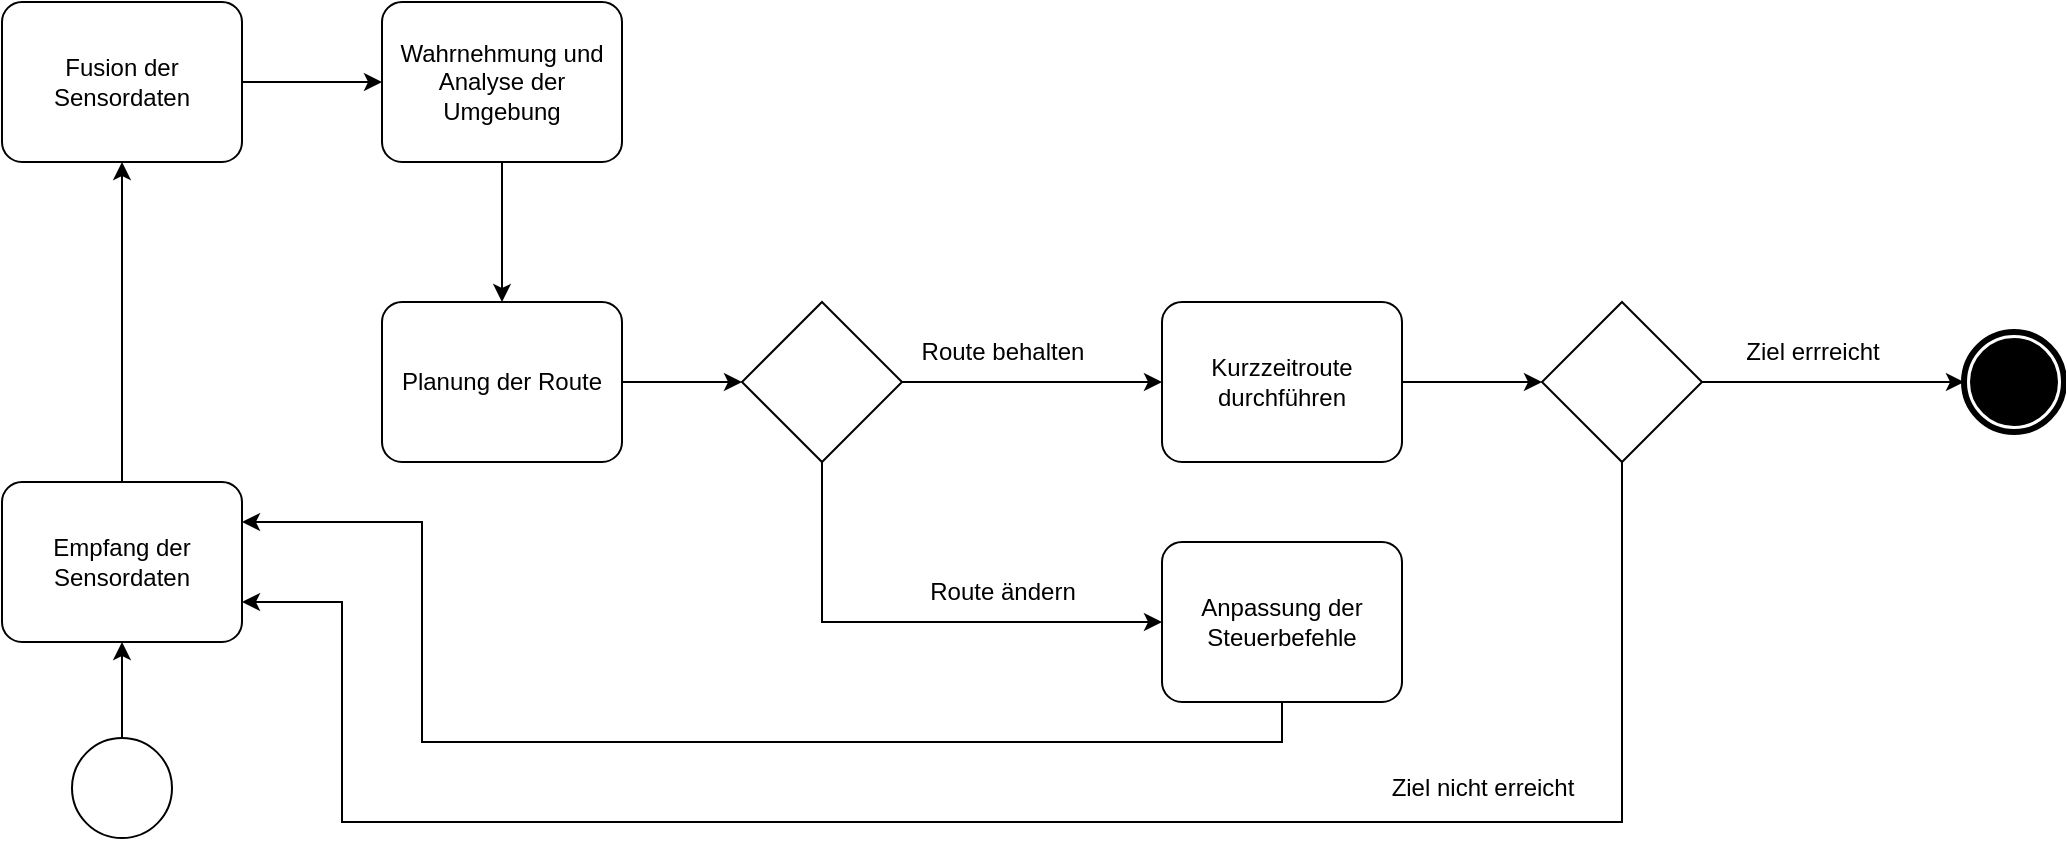 <mxfile version="22.0.2" type="device">
  <diagram name="Seite-1" id="CErpVBUgEfdhA70EVk6W">
    <mxGraphModel dx="1290" dy="621" grid="1" gridSize="10" guides="1" tooltips="1" connect="1" arrows="1" fold="1" page="1" pageScale="1" pageWidth="827" pageHeight="1169" math="0" shadow="0">
      <root>
        <mxCell id="0" />
        <mxCell id="1" parent="0" />
        <mxCell id="WoYhFYyGGw2v94fdUYJs-2" value="" style="points=[[0.145,0.145,0],[0.5,0,0],[0.855,0.145,0],[1,0.5,0],[0.855,0.855,0],[0.5,1,0],[0.145,0.855,0],[0,0.5,0]];shape=mxgraph.bpmn.event;html=1;verticalLabelPosition=bottom;labelBackgroundColor=#ffffff;verticalAlign=top;align=center;perimeter=ellipsePerimeter;outlineConnect=0;aspect=fixed;outline=standard;symbol=general;" vertex="1" parent="1">
          <mxGeometry x="245" y="488" width="50" height="50" as="geometry" />
        </mxCell>
        <mxCell id="WoYhFYyGGw2v94fdUYJs-3" value="Wahrnehmung und Analyse der Umgebung" style="points=[[0.25,0,0],[0.5,0,0],[0.75,0,0],[1,0.25,0],[1,0.5,0],[1,0.75,0],[0.75,1,0],[0.5,1,0],[0.25,1,0],[0,0.75,0],[0,0.5,0],[0,0.25,0]];shape=mxgraph.bpmn.task;whiteSpace=wrap;rectStyle=rounded;size=10;html=1;container=1;expand=0;collapsible=0;taskMarker=abstract;" vertex="1" parent="1">
          <mxGeometry x="400" y="120" width="120" height="80" as="geometry" />
        </mxCell>
        <mxCell id="WoYhFYyGGw2v94fdUYJs-12" value="" style="edgeStyle=orthogonalEdgeStyle;rounded=0;orthogonalLoop=1;jettySize=auto;html=1;" edge="1" parent="1" source="WoYhFYyGGw2v94fdUYJs-5" target="WoYhFYyGGw2v94fdUYJs-11">
          <mxGeometry relative="1" as="geometry" />
        </mxCell>
        <mxCell id="WoYhFYyGGw2v94fdUYJs-5" value="Planung der Route" style="points=[[0.25,0,0],[0.5,0,0],[0.75,0,0],[1,0.25,0],[1,0.5,0],[1,0.75,0],[0.75,1,0],[0.5,1,0],[0.25,1,0],[0,0.75,0],[0,0.5,0],[0,0.25,0]];shape=mxgraph.bpmn.task;whiteSpace=wrap;rectStyle=rounded;size=10;html=1;container=1;expand=0;collapsible=0;taskMarker=abstract;" vertex="1" parent="1">
          <mxGeometry x="400" y="270" width="120" height="80" as="geometry" />
        </mxCell>
        <mxCell id="WoYhFYyGGw2v94fdUYJs-11" value="" style="rhombus;whiteSpace=wrap;html=1;" vertex="1" parent="1">
          <mxGeometry x="580" y="270" width="80" height="80" as="geometry" />
        </mxCell>
        <mxCell id="WoYhFYyGGw2v94fdUYJs-30" value="" style="edgeStyle=orthogonalEdgeStyle;rounded=0;orthogonalLoop=1;jettySize=auto;html=1;" edge="1" parent="1" source="WoYhFYyGGw2v94fdUYJs-13" target="WoYhFYyGGw2v94fdUYJs-29">
          <mxGeometry relative="1" as="geometry" />
        </mxCell>
        <mxCell id="WoYhFYyGGw2v94fdUYJs-13" value="Kurzzeitroute durchführen" style="points=[[0.25,0,0],[0.5,0,0],[0.75,0,0],[1,0.25,0],[1,0.5,0],[1,0.75,0],[0.75,1,0],[0.5,1,0],[0.25,1,0],[0,0.75,0],[0,0.5,0],[0,0.25,0]];shape=mxgraph.bpmn.task;whiteSpace=wrap;rectStyle=rounded;size=10;html=1;container=1;expand=0;collapsible=0;taskMarker=abstract;" vertex="1" parent="1">
          <mxGeometry x="790" y="270" width="120" height="80" as="geometry" />
        </mxCell>
        <mxCell id="WoYhFYyGGw2v94fdUYJs-14" style="edgeStyle=orthogonalEdgeStyle;rounded=0;orthogonalLoop=1;jettySize=auto;html=1;exitX=1;exitY=0.5;exitDx=0;exitDy=0;entryX=0;entryY=0.5;entryDx=0;entryDy=0;entryPerimeter=0;" edge="1" parent="1" source="WoYhFYyGGw2v94fdUYJs-11" target="WoYhFYyGGw2v94fdUYJs-13">
          <mxGeometry relative="1" as="geometry" />
        </mxCell>
        <mxCell id="WoYhFYyGGw2v94fdUYJs-15" value="Anpassung der Steuerbefehle" style="points=[[0.25,0,0],[0.5,0,0],[0.75,0,0],[1,0.25,0],[1,0.5,0],[1,0.75,0],[0.75,1,0],[0.5,1,0],[0.25,1,0],[0,0.75,0],[0,0.5,0],[0,0.25,0]];shape=mxgraph.bpmn.task;whiteSpace=wrap;rectStyle=rounded;size=10;html=1;container=1;expand=0;collapsible=0;taskMarker=abstract;" vertex="1" parent="1">
          <mxGeometry x="790" y="390" width="120" height="80" as="geometry" />
        </mxCell>
        <mxCell id="WoYhFYyGGw2v94fdUYJs-16" style="edgeStyle=orthogonalEdgeStyle;rounded=0;orthogonalLoop=1;jettySize=auto;html=1;exitX=0.5;exitY=1;exitDx=0;exitDy=0;entryX=0;entryY=0.5;entryDx=0;entryDy=0;entryPerimeter=0;" edge="1" parent="1" source="WoYhFYyGGw2v94fdUYJs-11" target="WoYhFYyGGw2v94fdUYJs-15">
          <mxGeometry relative="1" as="geometry" />
        </mxCell>
        <mxCell id="WoYhFYyGGw2v94fdUYJs-17" value="Route ändern" style="text;html=1;align=center;verticalAlign=middle;resizable=0;points=[];autosize=1;strokeColor=none;fillColor=none;" vertex="1" parent="1">
          <mxGeometry x="660" y="400" width="100" height="30" as="geometry" />
        </mxCell>
        <mxCell id="WoYhFYyGGw2v94fdUYJs-18" value="Route behalten" style="text;html=1;align=center;verticalAlign=middle;resizable=0;points=[];autosize=1;strokeColor=none;fillColor=none;" vertex="1" parent="1">
          <mxGeometry x="660" y="280" width="100" height="30" as="geometry" />
        </mxCell>
        <mxCell id="WoYhFYyGGw2v94fdUYJs-20" value="Fusion der Sensordaten" style="points=[[0.25,0,0],[0.5,0,0],[0.75,0,0],[1,0.25,0],[1,0.5,0],[1,0.75,0],[0.75,1,0],[0.5,1,0],[0.25,1,0],[0,0.75,0],[0,0.5,0],[0,0.25,0]];shape=mxgraph.bpmn.task;whiteSpace=wrap;rectStyle=rounded;size=10;html=1;container=1;expand=0;collapsible=0;taskMarker=abstract;" vertex="1" parent="1">
          <mxGeometry x="210" y="120" width="120" height="80" as="geometry" />
        </mxCell>
        <mxCell id="WoYhFYyGGw2v94fdUYJs-29" value="" style="rhombus;whiteSpace=wrap;html=1;" vertex="1" parent="1">
          <mxGeometry x="980" y="270" width="80" height="80" as="geometry" />
        </mxCell>
        <mxCell id="WoYhFYyGGw2v94fdUYJs-32" value="" style="points=[[0.145,0.145,0],[0.5,0,0],[0.855,0.145,0],[1,0.5,0],[0.855,0.855,0],[0.5,1,0],[0.145,0.855,0],[0,0.5,0]];shape=mxgraph.bpmn.event;html=1;verticalLabelPosition=bottom;labelBackgroundColor=#ffffff;verticalAlign=top;align=center;perimeter=ellipsePerimeter;outlineConnect=0;aspect=fixed;outline=end;symbol=terminate;" vertex="1" parent="1">
          <mxGeometry x="1191" y="285" width="50" height="50" as="geometry" />
        </mxCell>
        <mxCell id="WoYhFYyGGw2v94fdUYJs-33" style="edgeStyle=orthogonalEdgeStyle;rounded=0;orthogonalLoop=1;jettySize=auto;html=1;exitX=1;exitY=0.5;exitDx=0;exitDy=0;entryX=0;entryY=0.5;entryDx=0;entryDy=0;entryPerimeter=0;" edge="1" parent="1" source="WoYhFYyGGw2v94fdUYJs-29" target="WoYhFYyGGw2v94fdUYJs-32">
          <mxGeometry relative="1" as="geometry" />
        </mxCell>
        <mxCell id="WoYhFYyGGw2v94fdUYJs-34" value="Ziel errreicht" style="text;html=1;align=center;verticalAlign=middle;resizable=0;points=[];autosize=1;strokeColor=none;fillColor=none;" vertex="1" parent="1">
          <mxGeometry x="1070" y="280" width="90" height="30" as="geometry" />
        </mxCell>
        <mxCell id="WoYhFYyGGw2v94fdUYJs-37" value="Empfang der Sensordaten" style="points=[[0.25,0,0],[0.5,0,0],[0.75,0,0],[1,0.25,0],[1,0.5,0],[1,0.75,0],[0.75,1,0],[0.5,1,0],[0.25,1,0],[0,0.75,0],[0,0.5,0],[0,0.25,0]];shape=mxgraph.bpmn.task;whiteSpace=wrap;rectStyle=rounded;size=10;html=1;container=1;expand=0;collapsible=0;taskMarker=abstract;" vertex="1" parent="1">
          <mxGeometry x="210" y="360" width="120" height="80" as="geometry" />
        </mxCell>
        <mxCell id="WoYhFYyGGw2v94fdUYJs-39" style="edgeStyle=orthogonalEdgeStyle;rounded=0;orthogonalLoop=1;jettySize=auto;html=1;exitX=0.5;exitY=0;exitDx=0;exitDy=0;exitPerimeter=0;entryX=0.5;entryY=1;entryDx=0;entryDy=0;entryPerimeter=0;" edge="1" parent="1" source="WoYhFYyGGw2v94fdUYJs-2" target="WoYhFYyGGw2v94fdUYJs-37">
          <mxGeometry relative="1" as="geometry" />
        </mxCell>
        <mxCell id="WoYhFYyGGw2v94fdUYJs-40" style="edgeStyle=orthogonalEdgeStyle;rounded=0;orthogonalLoop=1;jettySize=auto;html=1;exitX=0.5;exitY=0;exitDx=0;exitDy=0;exitPerimeter=0;entryX=0.5;entryY=1;entryDx=0;entryDy=0;entryPerimeter=0;" edge="1" parent="1" source="WoYhFYyGGw2v94fdUYJs-37" target="WoYhFYyGGw2v94fdUYJs-20">
          <mxGeometry relative="1" as="geometry" />
        </mxCell>
        <mxCell id="WoYhFYyGGw2v94fdUYJs-41" style="edgeStyle=orthogonalEdgeStyle;rounded=0;orthogonalLoop=1;jettySize=auto;html=1;exitX=1;exitY=0.5;exitDx=0;exitDy=0;exitPerimeter=0;entryX=0;entryY=0.5;entryDx=0;entryDy=0;entryPerimeter=0;" edge="1" parent="1" source="WoYhFYyGGw2v94fdUYJs-20" target="WoYhFYyGGw2v94fdUYJs-3">
          <mxGeometry relative="1" as="geometry" />
        </mxCell>
        <mxCell id="WoYhFYyGGw2v94fdUYJs-42" style="edgeStyle=orthogonalEdgeStyle;rounded=0;orthogonalLoop=1;jettySize=auto;html=1;exitX=0.5;exitY=1;exitDx=0;exitDy=0;exitPerimeter=0;entryX=0.5;entryY=0;entryDx=0;entryDy=0;entryPerimeter=0;" edge="1" parent="1" source="WoYhFYyGGw2v94fdUYJs-3" target="WoYhFYyGGw2v94fdUYJs-5">
          <mxGeometry relative="1" as="geometry" />
        </mxCell>
        <mxCell id="WoYhFYyGGw2v94fdUYJs-44" style="edgeStyle=orthogonalEdgeStyle;rounded=0;orthogonalLoop=1;jettySize=auto;html=1;exitX=0.25;exitY=1;exitDx=0;exitDy=0;exitPerimeter=0;entryX=1;entryY=0.25;entryDx=0;entryDy=0;entryPerimeter=0;" edge="1" parent="1" source="WoYhFYyGGw2v94fdUYJs-15" target="WoYhFYyGGw2v94fdUYJs-37">
          <mxGeometry relative="1" as="geometry">
            <Array as="points">
              <mxPoint x="850" y="470" />
              <mxPoint x="850" y="490" />
              <mxPoint x="420" y="490" />
              <mxPoint x="420" y="380" />
            </Array>
          </mxGeometry>
        </mxCell>
        <mxCell id="WoYhFYyGGw2v94fdUYJs-45" style="edgeStyle=orthogonalEdgeStyle;rounded=0;orthogonalLoop=1;jettySize=auto;html=1;exitX=0.5;exitY=1;exitDx=0;exitDy=0;entryX=1;entryY=0.75;entryDx=0;entryDy=0;entryPerimeter=0;" edge="1" parent="1" source="WoYhFYyGGw2v94fdUYJs-29" target="WoYhFYyGGw2v94fdUYJs-37">
          <mxGeometry relative="1" as="geometry">
            <Array as="points">
              <mxPoint x="1020" y="530" />
              <mxPoint x="380" y="530" />
              <mxPoint x="380" y="420" />
            </Array>
          </mxGeometry>
        </mxCell>
        <mxCell id="WoYhFYyGGw2v94fdUYJs-46" value="Ziel nicht erreicht" style="text;html=1;align=center;verticalAlign=middle;resizable=0;points=[];autosize=1;strokeColor=none;fillColor=none;" vertex="1" parent="1">
          <mxGeometry x="895" y="498" width="110" height="30" as="geometry" />
        </mxCell>
      </root>
    </mxGraphModel>
  </diagram>
</mxfile>
